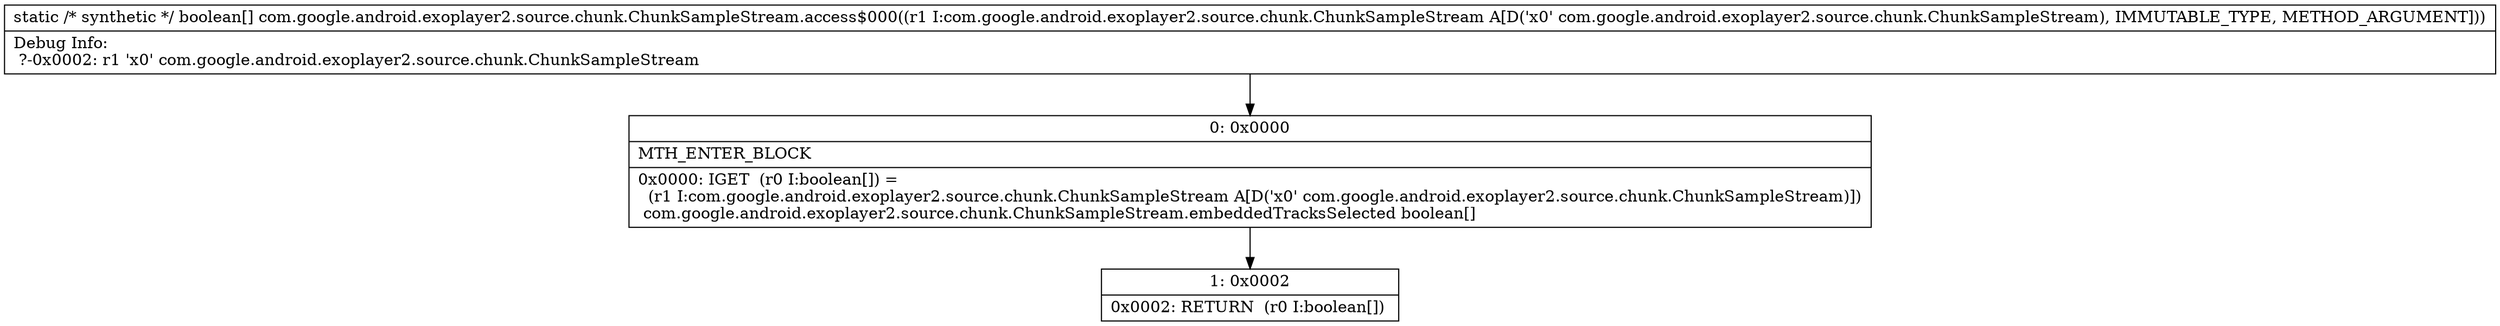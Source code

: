 digraph "CFG forcom.google.android.exoplayer2.source.chunk.ChunkSampleStream.access$000(Lcom\/google\/android\/exoplayer2\/source\/chunk\/ChunkSampleStream;)[Z" {
Node_0 [shape=record,label="{0\:\ 0x0000|MTH_ENTER_BLOCK\l|0x0000: IGET  (r0 I:boolean[]) = \l  (r1 I:com.google.android.exoplayer2.source.chunk.ChunkSampleStream A[D('x0' com.google.android.exoplayer2.source.chunk.ChunkSampleStream)])\l com.google.android.exoplayer2.source.chunk.ChunkSampleStream.embeddedTracksSelected boolean[] \l}"];
Node_1 [shape=record,label="{1\:\ 0x0002|0x0002: RETURN  (r0 I:boolean[]) \l}"];
MethodNode[shape=record,label="{static \/* synthetic *\/ boolean[] com.google.android.exoplayer2.source.chunk.ChunkSampleStream.access$000((r1 I:com.google.android.exoplayer2.source.chunk.ChunkSampleStream A[D('x0' com.google.android.exoplayer2.source.chunk.ChunkSampleStream), IMMUTABLE_TYPE, METHOD_ARGUMENT]))  | Debug Info:\l  ?\-0x0002: r1 'x0' com.google.android.exoplayer2.source.chunk.ChunkSampleStream\l}"];
MethodNode -> Node_0;
Node_0 -> Node_1;
}

